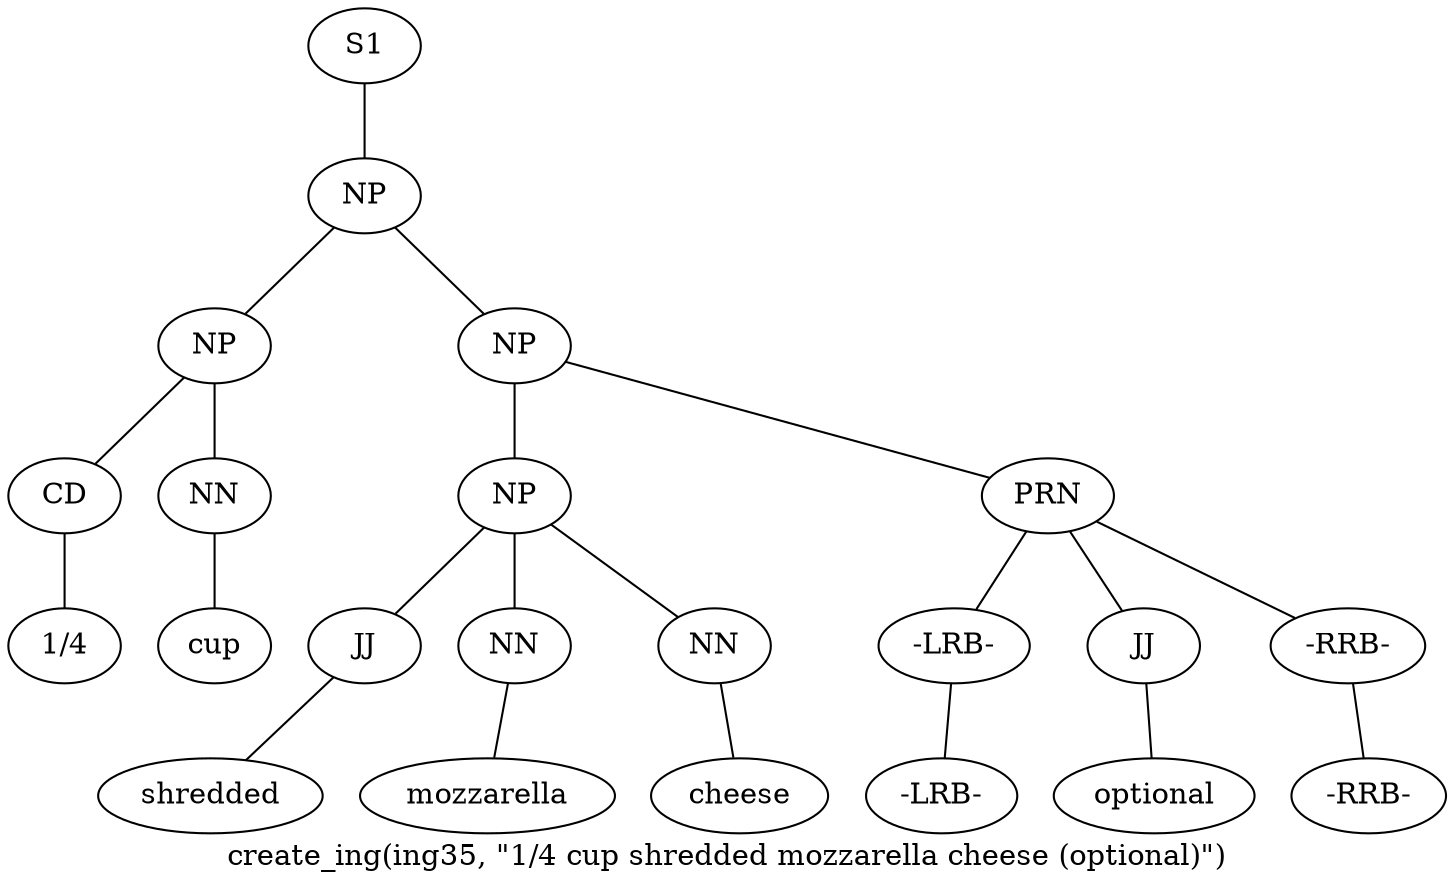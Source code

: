 graph SyntaxGraph {
	label = "create_ing(ing35, \"1/4 cup shredded mozzarella cheese (optional)\")";
	Node0 [label="S1"];
	Node1 [label="NP"];
	Node2 [label="NP"];
	Node3 [label="CD"];
	Node4 [label="1/4"];
	Node5 [label="NN"];
	Node6 [label="cup"];
	Node7 [label="NP"];
	Node8 [label="NP"];
	Node9 [label="JJ"];
	Node10 [label="shredded"];
	Node11 [label="NN"];
	Node12 [label="mozzarella"];
	Node13 [label="NN"];
	Node14 [label="cheese"];
	Node15 [label="PRN"];
	Node16 [label="-LRB-"];
	Node17 [label="-LRB-"];
	Node18 [label="JJ"];
	Node19 [label="optional"];
	Node20 [label="-RRB-"];
	Node21 [label="-RRB-"];

	Node0 -- Node1;
	Node1 -- Node2;
	Node1 -- Node7;
	Node2 -- Node3;
	Node2 -- Node5;
	Node3 -- Node4;
	Node5 -- Node6;
	Node7 -- Node8;
	Node7 -- Node15;
	Node8 -- Node9;
	Node8 -- Node11;
	Node8 -- Node13;
	Node9 -- Node10;
	Node11 -- Node12;
	Node13 -- Node14;
	Node15 -- Node16;
	Node15 -- Node18;
	Node15 -- Node20;
	Node16 -- Node17;
	Node18 -- Node19;
	Node20 -- Node21;
}